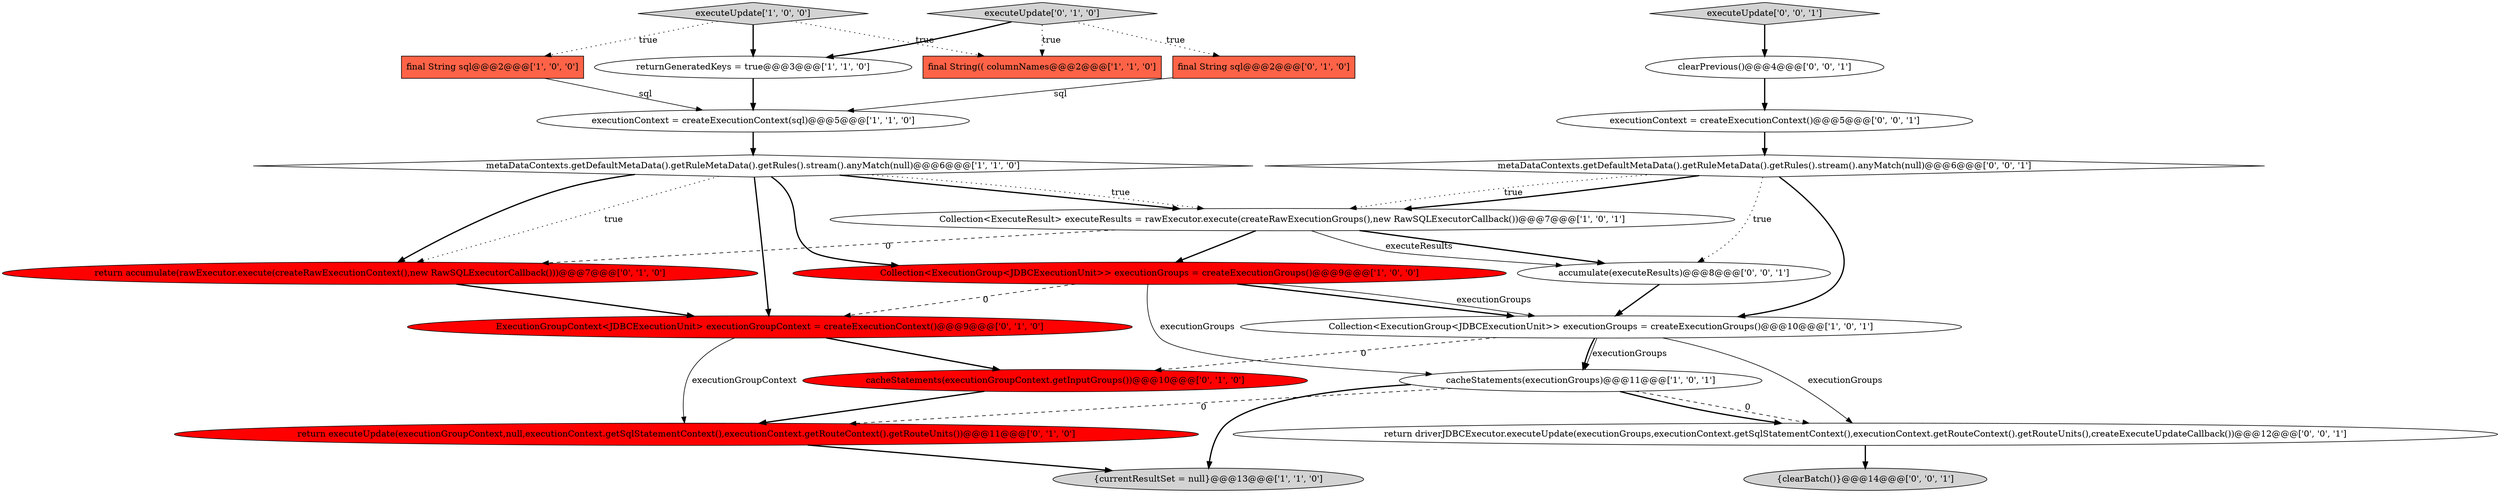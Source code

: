 digraph {
6 [style = filled, label = "cacheStatements(executionGroups)@@@11@@@['1', '0', '1']", fillcolor = white, shape = ellipse image = "AAA0AAABBB1BBB"];
2 [style = filled, label = "final String(( columnNames@@@2@@@['1', '1', '0']", fillcolor = tomato, shape = box image = "AAA0AAABBB1BBB"];
18 [style = filled, label = "accumulate(executeResults)@@@8@@@['0', '0', '1']", fillcolor = white, shape = ellipse image = "AAA0AAABBB3BBB"];
16 [style = filled, label = "executeUpdate['0', '1', '0']", fillcolor = lightgray, shape = diamond image = "AAA0AAABBB2BBB"];
12 [style = filled, label = "final String sql@@@2@@@['0', '1', '0']", fillcolor = tomato, shape = box image = "AAA0AAABBB2BBB"];
0 [style = filled, label = "final String sql@@@2@@@['1', '0', '0']", fillcolor = tomato, shape = box image = "AAA0AAABBB1BBB"];
17 [style = filled, label = "metaDataContexts.getDefaultMetaData().getRuleMetaData().getRules().stream().anyMatch(null)@@@6@@@['0', '0', '1']", fillcolor = white, shape = diamond image = "AAA0AAABBB3BBB"];
1 [style = filled, label = "{currentResultSet = null}@@@13@@@['1', '1', '0']", fillcolor = lightgray, shape = ellipse image = "AAA0AAABBB1BBB"];
14 [style = filled, label = "cacheStatements(executionGroupContext.getInputGroups())@@@10@@@['0', '1', '0']", fillcolor = red, shape = ellipse image = "AAA1AAABBB2BBB"];
21 [style = filled, label = "executionContext = createExecutionContext()@@@5@@@['0', '0', '1']", fillcolor = white, shape = ellipse image = "AAA0AAABBB3BBB"];
5 [style = filled, label = "Collection<ExecutionGroup<JDBCExecutionUnit>> executionGroups = createExecutionGroups()@@@9@@@['1', '0', '0']", fillcolor = red, shape = ellipse image = "AAA1AAABBB1BBB"];
10 [style = filled, label = "executionContext = createExecutionContext(sql)@@@5@@@['1', '1', '0']", fillcolor = white, shape = ellipse image = "AAA0AAABBB1BBB"];
9 [style = filled, label = "executeUpdate['1', '0', '0']", fillcolor = lightgray, shape = diamond image = "AAA0AAABBB1BBB"];
13 [style = filled, label = "return accumulate(rawExecutor.execute(createRawExecutionContext(),new RawSQLExecutorCallback()))@@@7@@@['0', '1', '0']", fillcolor = red, shape = ellipse image = "AAA1AAABBB2BBB"];
8 [style = filled, label = "Collection<ExecutionGroup<JDBCExecutionUnit>> executionGroups = createExecutionGroups()@@@10@@@['1', '0', '1']", fillcolor = white, shape = ellipse image = "AAA0AAABBB1BBB"];
20 [style = filled, label = "{clearBatch()}@@@14@@@['0', '0', '1']", fillcolor = lightgray, shape = ellipse image = "AAA0AAABBB3BBB"];
19 [style = filled, label = "return driverJDBCExecutor.executeUpdate(executionGroups,executionContext.getSqlStatementContext(),executionContext.getRouteContext().getRouteUnits(),createExecuteUpdateCallback())@@@12@@@['0', '0', '1']", fillcolor = white, shape = ellipse image = "AAA0AAABBB3BBB"];
3 [style = filled, label = "returnGeneratedKeys = true@@@3@@@['1', '1', '0']", fillcolor = white, shape = ellipse image = "AAA0AAABBB1BBB"];
7 [style = filled, label = "metaDataContexts.getDefaultMetaData().getRuleMetaData().getRules().stream().anyMatch(null)@@@6@@@['1', '1', '0']", fillcolor = white, shape = diamond image = "AAA0AAABBB1BBB"];
11 [style = filled, label = "ExecutionGroupContext<JDBCExecutionUnit> executionGroupContext = createExecutionContext()@@@9@@@['0', '1', '0']", fillcolor = red, shape = ellipse image = "AAA1AAABBB2BBB"];
15 [style = filled, label = "return executeUpdate(executionGroupContext,null,executionContext.getSqlStatementContext(),executionContext.getRouteContext().getRouteUnits())@@@11@@@['0', '1', '0']", fillcolor = red, shape = ellipse image = "AAA1AAABBB2BBB"];
23 [style = filled, label = "clearPrevious()@@@4@@@['0', '0', '1']", fillcolor = white, shape = ellipse image = "AAA0AAABBB3BBB"];
4 [style = filled, label = "Collection<ExecuteResult> executeResults = rawExecutor.execute(createRawExecutionGroups(),new RawSQLExecutorCallback())@@@7@@@['1', '0', '1']", fillcolor = white, shape = ellipse image = "AAA0AAABBB1BBB"];
22 [style = filled, label = "executeUpdate['0', '0', '1']", fillcolor = lightgray, shape = diamond image = "AAA0AAABBB3BBB"];
7->13 [style = bold, label=""];
16->3 [style = bold, label=""];
17->8 [style = bold, label=""];
5->8 [style = bold, label=""];
11->15 [style = solid, label="executionGroupContext"];
7->11 [style = bold, label=""];
9->0 [style = dotted, label="true"];
16->12 [style = dotted, label="true"];
16->2 [style = dotted, label="true"];
17->18 [style = dotted, label="true"];
11->14 [style = bold, label=""];
17->4 [style = dotted, label="true"];
19->20 [style = bold, label=""];
7->13 [style = dotted, label="true"];
17->4 [style = bold, label=""];
8->6 [style = bold, label=""];
4->18 [style = bold, label=""];
6->19 [style = bold, label=""];
7->4 [style = bold, label=""];
8->14 [style = dashed, label="0"];
10->7 [style = bold, label=""];
13->11 [style = bold, label=""];
22->23 [style = bold, label=""];
3->10 [style = bold, label=""];
6->1 [style = bold, label=""];
12->10 [style = solid, label="sql"];
7->5 [style = bold, label=""];
23->21 [style = bold, label=""];
5->11 [style = dashed, label="0"];
6->15 [style = dashed, label="0"];
5->8 [style = solid, label="executionGroups"];
9->2 [style = dotted, label="true"];
7->4 [style = dotted, label="true"];
6->19 [style = dashed, label="0"];
4->18 [style = solid, label="executeResults"];
9->3 [style = bold, label=""];
5->6 [style = solid, label="executionGroups"];
14->15 [style = bold, label=""];
18->8 [style = bold, label=""];
4->13 [style = dashed, label="0"];
4->5 [style = bold, label=""];
21->17 [style = bold, label=""];
0->10 [style = solid, label="sql"];
8->6 [style = solid, label="executionGroups"];
15->1 [style = bold, label=""];
8->19 [style = solid, label="executionGroups"];
}

